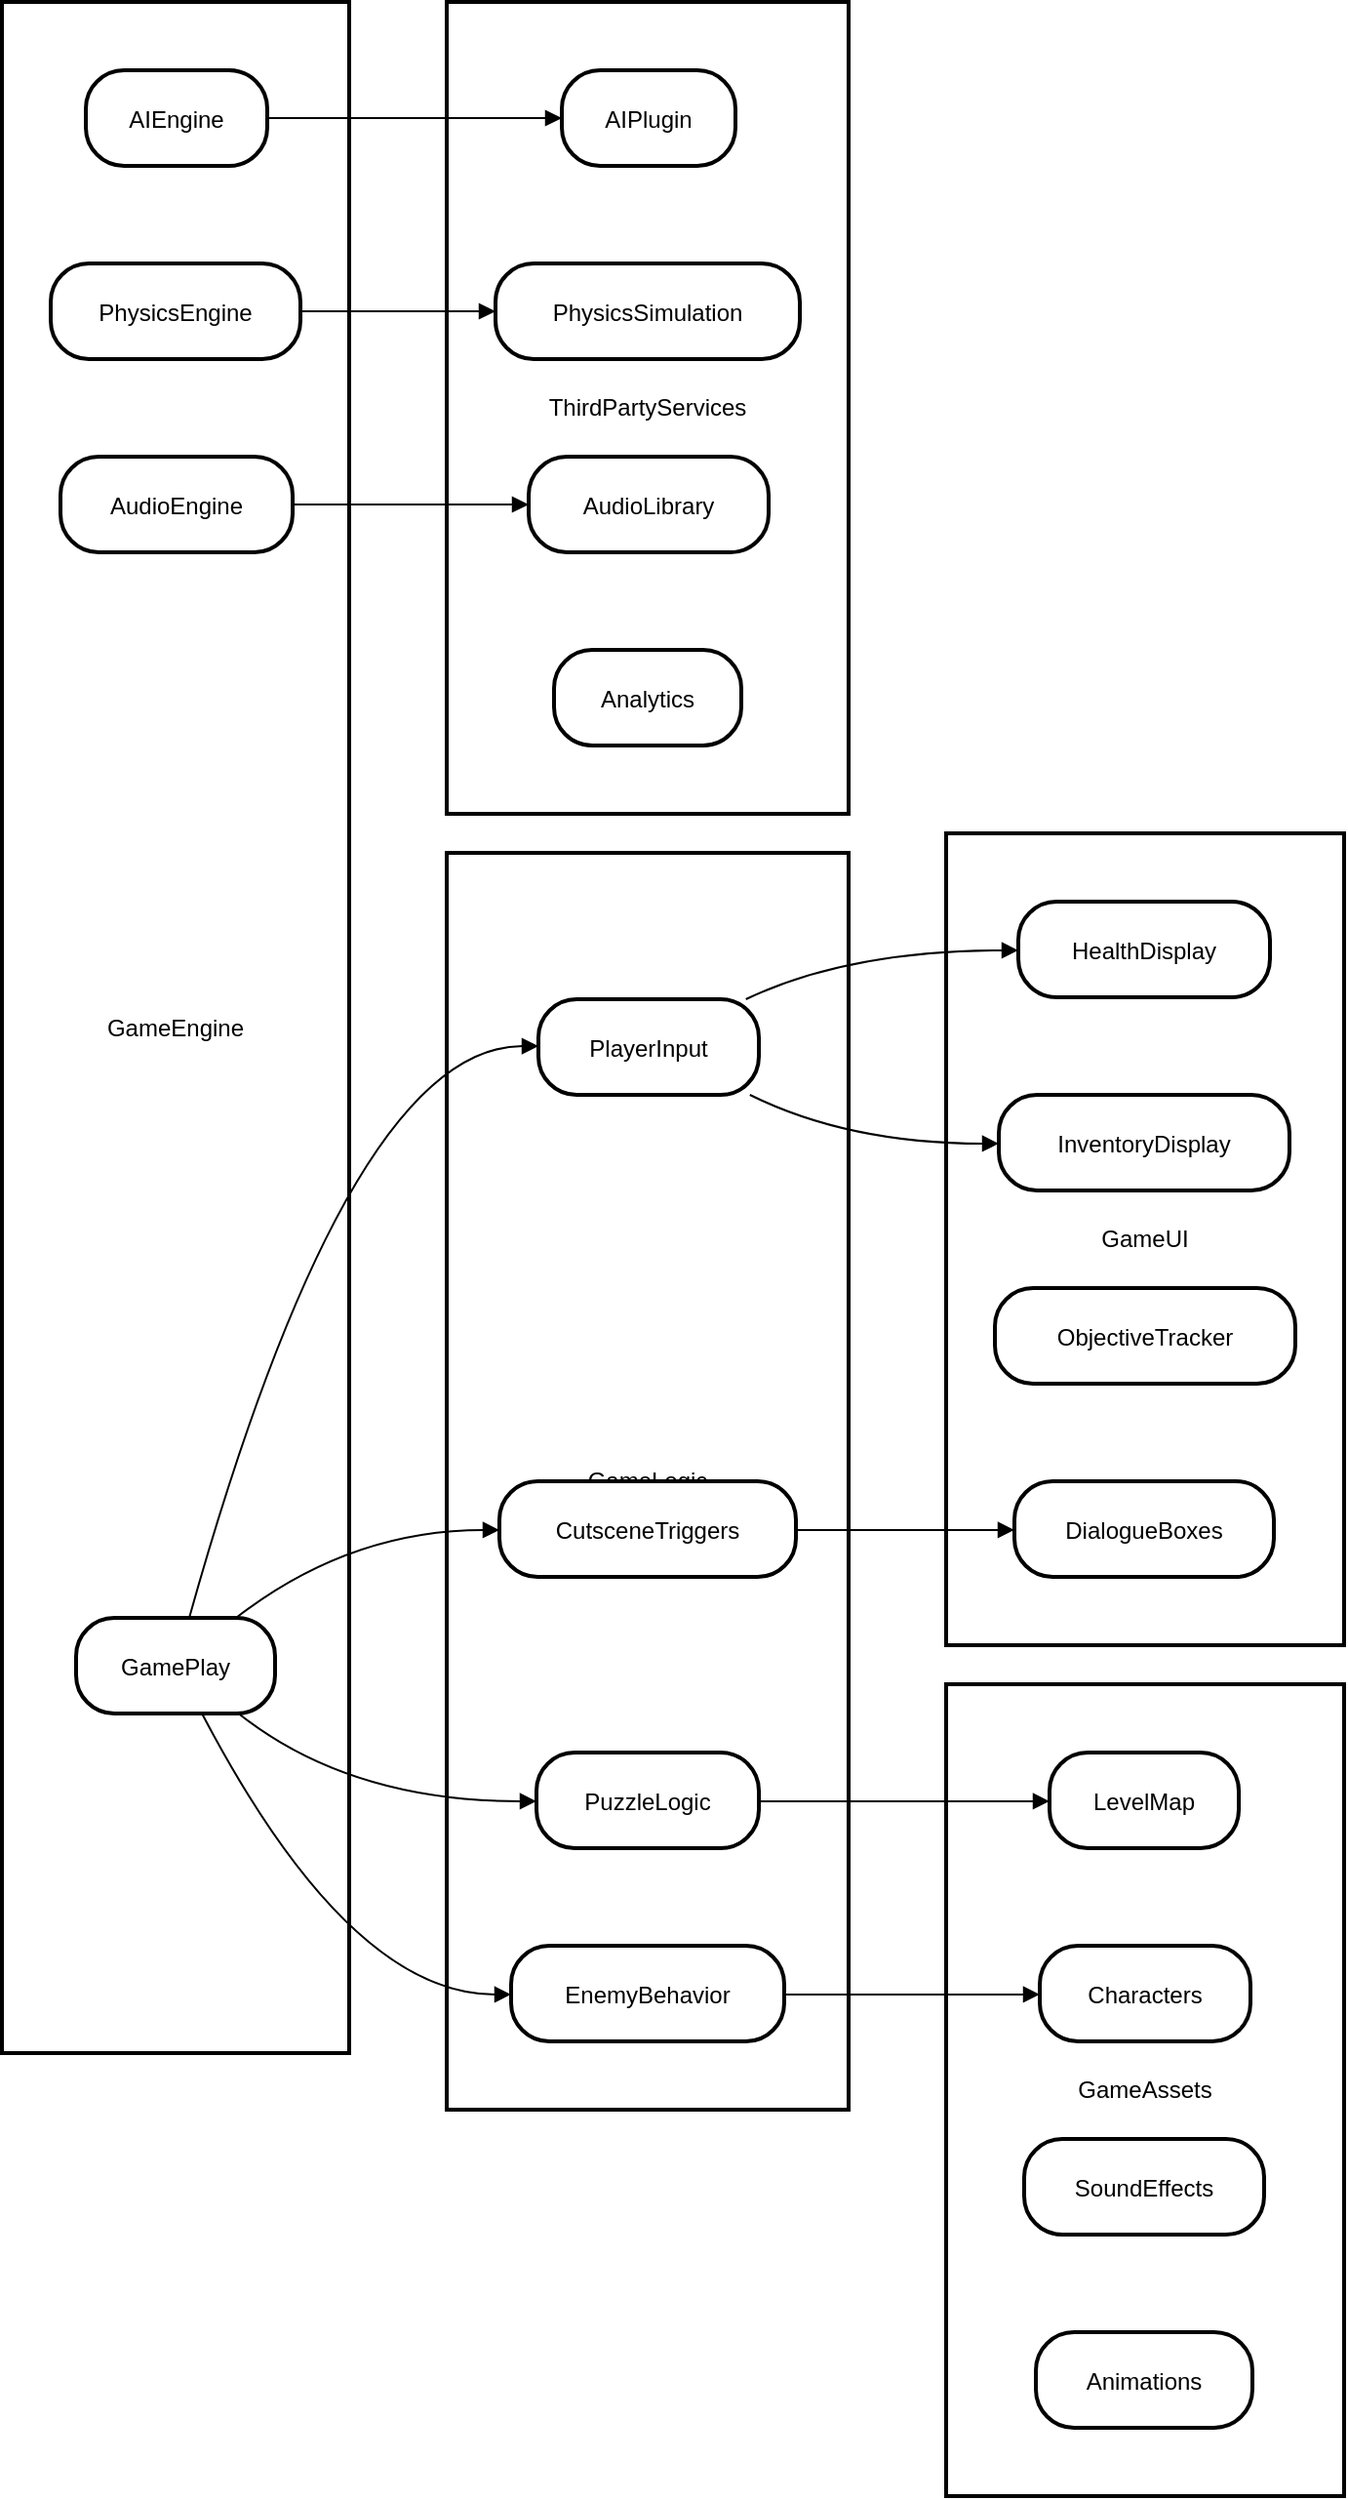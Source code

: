 <mxfile version="24.8.4">
  <diagram name="Page-1" id="N36plUtxKdYND1x7Mm6b">
    <mxGraphModel>
      <root>
        <mxCell id="0" />
        <mxCell id="1" parent="0" />
        <mxCell id="2" value="ThirdPartyServices" style="whiteSpace=wrap;strokeWidth=2;" vertex="1" parent="1">
          <mxGeometry x="236" y="8" width="206" height="416" as="geometry" />
        </mxCell>
        <mxCell id="3" value="GameUI" style="whiteSpace=wrap;strokeWidth=2;" vertex="1" parent="1">
          <mxGeometry x="492" y="434" width="204" height="416" as="geometry" />
        </mxCell>
        <mxCell id="4" value="GameLogic" style="whiteSpace=wrap;strokeWidth=2;" vertex="1" parent="1">
          <mxGeometry x="236" y="444" width="206" height="644" as="geometry" />
        </mxCell>
        <mxCell id="5" value="GameAssets" style="whiteSpace=wrap;strokeWidth=2;" vertex="1" parent="1">
          <mxGeometry x="492" y="870" width="204" height="416" as="geometry" />
        </mxCell>
        <mxCell id="6" value="GameEngine" style="whiteSpace=wrap;strokeWidth=2;" vertex="1" parent="1">
          <mxGeometry x="8" y="8" width="178" height="1051" as="geometry" />
        </mxCell>
        <mxCell id="7" value="GamePlay" style="rounded=1;arcSize=40;strokeWidth=2" vertex="1" parent="1">
          <mxGeometry x="46" y="836" width="102" height="49" as="geometry" />
        </mxCell>
        <mxCell id="8" value="PhysicsEngine" style="rounded=1;arcSize=40;strokeWidth=2" vertex="1" parent="1">
          <mxGeometry x="33" y="142" width="128" height="49" as="geometry" />
        </mxCell>
        <mxCell id="9" value="AIEngine" style="rounded=1;arcSize=40;strokeWidth=2" vertex="1" parent="1">
          <mxGeometry x="51" y="43" width="93" height="49" as="geometry" />
        </mxCell>
        <mxCell id="10" value="AudioEngine" style="rounded=1;arcSize=40;strokeWidth=2" vertex="1" parent="1">
          <mxGeometry x="38" y="241" width="119" height="49" as="geometry" />
        </mxCell>
        <mxCell id="11" value="LevelMap" style="rounded=1;arcSize=40;strokeWidth=2" vertex="1" parent="1">
          <mxGeometry x="545" y="905" width="97" height="49" as="geometry" />
        </mxCell>
        <mxCell id="12" value="Characters" style="rounded=1;arcSize=40;strokeWidth=2" vertex="1" parent="1">
          <mxGeometry x="540" y="1004" width="108" height="49" as="geometry" />
        </mxCell>
        <mxCell id="13" value="SoundEffects" style="rounded=1;arcSize=40;strokeWidth=2" vertex="1" parent="1">
          <mxGeometry x="532" y="1103" width="123" height="49" as="geometry" />
        </mxCell>
        <mxCell id="14" value="Animations" style="rounded=1;arcSize=40;strokeWidth=2" vertex="1" parent="1">
          <mxGeometry x="538" y="1202" width="111" height="49" as="geometry" />
        </mxCell>
        <mxCell id="15" value="EnemyBehavior" style="rounded=1;arcSize=40;strokeWidth=2" vertex="1" parent="1">
          <mxGeometry x="269" y="1004" width="140" height="49" as="geometry" />
        </mxCell>
        <mxCell id="16" value="PuzzleLogic" style="rounded=1;arcSize=40;strokeWidth=2" vertex="1" parent="1">
          <mxGeometry x="282" y="905" width="114" height="49" as="geometry" />
        </mxCell>
        <mxCell id="17" value="PlayerInput" style="rounded=1;arcSize=40;strokeWidth=2" vertex="1" parent="1">
          <mxGeometry x="283" y="519" width="113" height="49" as="geometry" />
        </mxCell>
        <mxCell id="18" value="CutsceneTriggers" style="rounded=1;arcSize=40;strokeWidth=2" vertex="1" parent="1">
          <mxGeometry x="263" y="766" width="152" height="49" as="geometry" />
        </mxCell>
        <mxCell id="19" value="HealthDisplay" style="rounded=1;arcSize=40;strokeWidth=2" vertex="1" parent="1">
          <mxGeometry x="529" y="469" width="129" height="49" as="geometry" />
        </mxCell>
        <mxCell id="20" value="InventoryDisplay" style="rounded=1;arcSize=40;strokeWidth=2" vertex="1" parent="1">
          <mxGeometry x="519" y="568" width="149" height="49" as="geometry" />
        </mxCell>
        <mxCell id="21" value="ObjectiveTracker" style="rounded=1;arcSize=40;strokeWidth=2" vertex="1" parent="1">
          <mxGeometry x="517" y="667" width="154" height="49" as="geometry" />
        </mxCell>
        <mxCell id="22" value="DialogueBoxes" style="rounded=1;arcSize=40;strokeWidth=2" vertex="1" parent="1">
          <mxGeometry x="527" y="766" width="133" height="49" as="geometry" />
        </mxCell>
        <mxCell id="23" value="AIPlugin" style="rounded=1;arcSize=40;strokeWidth=2" vertex="1" parent="1">
          <mxGeometry x="295" y="43" width="89" height="49" as="geometry" />
        </mxCell>
        <mxCell id="24" value="PhysicsSimulation" style="rounded=1;arcSize=40;strokeWidth=2" vertex="1" parent="1">
          <mxGeometry x="261" y="142" width="156" height="49" as="geometry" />
        </mxCell>
        <mxCell id="25" value="AudioLibrary" style="rounded=1;arcSize=40;strokeWidth=2" vertex="1" parent="1">
          <mxGeometry x="278" y="241" width="123" height="49" as="geometry" />
        </mxCell>
        <mxCell id="26" value="Analytics" style="rounded=1;arcSize=40;strokeWidth=2" vertex="1" parent="1">
          <mxGeometry x="291" y="340" width="96" height="49" as="geometry" />
        </mxCell>
        <mxCell id="27" value="" style="curved=1;startArrow=none;endArrow=block;exitX=0.63;exitY=0.99;entryX=0;entryY=0.51;" edge="1" parent="1" source="7" target="15">
          <mxGeometry relative="1" as="geometry">
            <Array as="points">
              <mxPoint x="186" y="1029" />
            </Array>
          </mxGeometry>
        </mxCell>
        <mxCell id="28" value="" style="curved=1;startArrow=none;endArrow=block;exitX=0.81;exitY=0.99;entryX=0;entryY=0.51;" edge="1" parent="1" source="7" target="16">
          <mxGeometry relative="1" as="geometry">
            <Array as="points">
              <mxPoint x="186" y="930" />
            </Array>
          </mxGeometry>
        </mxCell>
        <mxCell id="29" value="" style="curved=1;startArrow=none;endArrow=block;exitX=0.57;exitY=-0.01;entryX=0;entryY=0.49;" edge="1" parent="1" source="7" target="17">
          <mxGeometry relative="1" as="geometry">
            <Array as="points">
              <mxPoint x="186" y="543" />
            </Array>
          </mxGeometry>
        </mxCell>
        <mxCell id="30" value="" style="curved=1;startArrow=none;endArrow=block;exitX=0.81;exitY=-0.01;entryX=0;entryY=0.51;" edge="1" parent="1" source="7" target="18">
          <mxGeometry relative="1" as="geometry">
            <Array as="points">
              <mxPoint x="186" y="791" />
            </Array>
          </mxGeometry>
        </mxCell>
        <mxCell id="31" value="" style="curved=1;startArrow=none;endArrow=block;exitX=1;exitY=0.5;entryX=0;entryY=0.5;" edge="1" parent="1" source="8" target="24">
          <mxGeometry relative="1" as="geometry">
            <Array as="points" />
          </mxGeometry>
        </mxCell>
        <mxCell id="32" value="" style="curved=1;startArrow=none;endArrow=block;exitX=0.99;exitY=0.5;entryX=-0.01;entryY=0.5;" edge="1" parent="1" source="9" target="23">
          <mxGeometry relative="1" as="geometry">
            <Array as="points" />
          </mxGeometry>
        </mxCell>
        <mxCell id="33" value="" style="curved=1;startArrow=none;endArrow=block;exitX=0.99;exitY=0.5;entryX=0;entryY=0.5;" edge="1" parent="1" source="10" target="25">
          <mxGeometry relative="1" as="geometry">
            <Array as="points" />
          </mxGeometry>
        </mxCell>
        <mxCell id="34" value="" style="curved=1;startArrow=none;endArrow=block;exitX=1;exitY=0.51;entryX=0;entryY=0.51;" edge="1" parent="1" source="15" target="12">
          <mxGeometry relative="1" as="geometry">
            <Array as="points" />
          </mxGeometry>
        </mxCell>
        <mxCell id="35" value="" style="curved=1;startArrow=none;endArrow=block;exitX=1;exitY=0.51;entryX=0;entryY=0.51;" edge="1" parent="1" source="16" target="11">
          <mxGeometry relative="1" as="geometry">
            <Array as="points" />
          </mxGeometry>
        </mxCell>
        <mxCell id="36" value="" style="curved=1;startArrow=none;endArrow=block;exitX=0.95;exitY=-0.01;entryX=0;entryY=0.51;" edge="1" parent="1" source="17" target="19">
          <mxGeometry relative="1" as="geometry">
            <Array as="points">
              <mxPoint x="442" y="494" />
            </Array>
          </mxGeometry>
        </mxCell>
        <mxCell id="37" value="" style="curved=1;startArrow=none;endArrow=block;exitX=0.95;exitY=0.99;entryX=0;entryY=0.51;" edge="1" parent="1" source="17" target="20">
          <mxGeometry relative="1" as="geometry">
            <Array as="points">
              <mxPoint x="442" y="593" />
            </Array>
          </mxGeometry>
        </mxCell>
        <mxCell id="38" value="" style="curved=1;startArrow=none;endArrow=block;exitX=1;exitY=0.51;entryX=0;entryY=0.51;" edge="1" parent="1" source="18" target="22">
          <mxGeometry relative="1" as="geometry">
            <Array as="points" />
          </mxGeometry>
        </mxCell>
      </root>
    </mxGraphModel>
  </diagram>
</mxfile>
